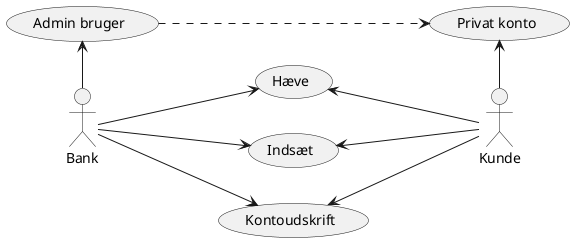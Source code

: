@startuml
'https://plantuml.com/use-case-diagram

left to right direction

(Admin bruger) .> (Privat konto)


(Admin bruger) <- Bank
(Privat konto) <- Kunde

Bank --> (Hæve)
(Hæve) <-- Kunde

Bank --> (Indsæt)
(Indsæt) <-- Kunde

Bank --> (Kontoudskrift)
(Kontoudskrift) <-- Kunde

@enduml
